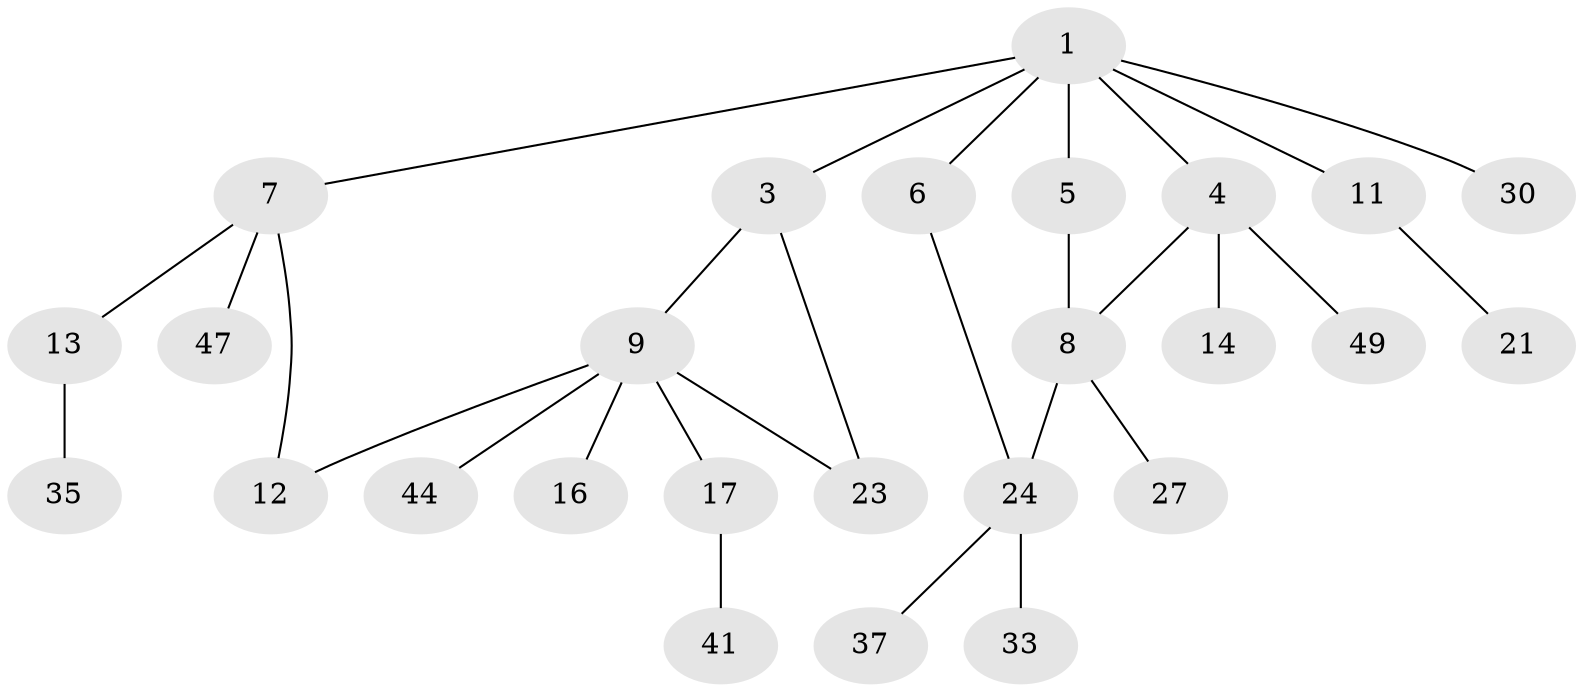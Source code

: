 // original degree distribution, {4: 0.1346153846153846, 5: 0.038461538461538464, 3: 0.15384615384615385, 2: 0.28846153846153844, 1: 0.38461538461538464}
// Generated by graph-tools (version 1.1) at 2025/13/03/09/25 04:13:31]
// undirected, 26 vertices, 29 edges
graph export_dot {
graph [start="1"]
  node [color=gray90,style=filled];
  1 [super="+2"];
  3;
  4;
  5;
  6;
  7;
  8 [super="+50+18"];
  9 [super="+10+22+15"];
  11 [super="+26+36"];
  12 [super="+20"];
  13;
  14 [super="+19"];
  16;
  17;
  21 [super="+31"];
  23 [super="+48+25"];
  24 [super="+34+29+45"];
  27 [super="+39"];
  30;
  33;
  35 [super="+40"];
  37;
  41;
  44;
  47;
  49;
  1 -- 3;
  1 -- 7;
  1 -- 11;
  1 -- 4;
  1 -- 5;
  1 -- 6;
  1 -- 30;
  3 -- 9;
  3 -- 23;
  4 -- 8;
  4 -- 14;
  4 -- 49;
  5 -- 8;
  6 -- 24;
  7 -- 12;
  7 -- 13;
  7 -- 47;
  8 -- 27;
  8 -- 24;
  9 -- 17;
  9 -- 16;
  9 -- 12;
  9 -- 44;
  9 -- 23;
  11 -- 21;
  13 -- 35;
  17 -- 41;
  24 -- 33 [weight=2];
  24 -- 37;
}
